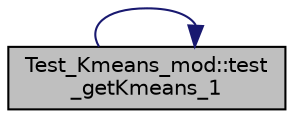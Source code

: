 digraph "Test_Kmeans_mod::test_getKmeans_1"
{
 // LATEX_PDF_SIZE
  edge [fontname="Helvetica",fontsize="10",labelfontname="Helvetica",labelfontsize="10"];
  node [fontname="Helvetica",fontsize="10",shape=record];
  rankdir="LR";
  Node1 [label="Test_Kmeans_mod::test\l_getKmeans_1",height=0.2,width=0.4,color="black", fillcolor="grey75", style="filled", fontcolor="black",tooltip="test getKmeans() by passing a number of tries to find the more optimal Kmeans clustering."];
  Node1 -> Node1 [color="midnightblue",fontsize="10",style="solid",fontname="Helvetica"];
}
